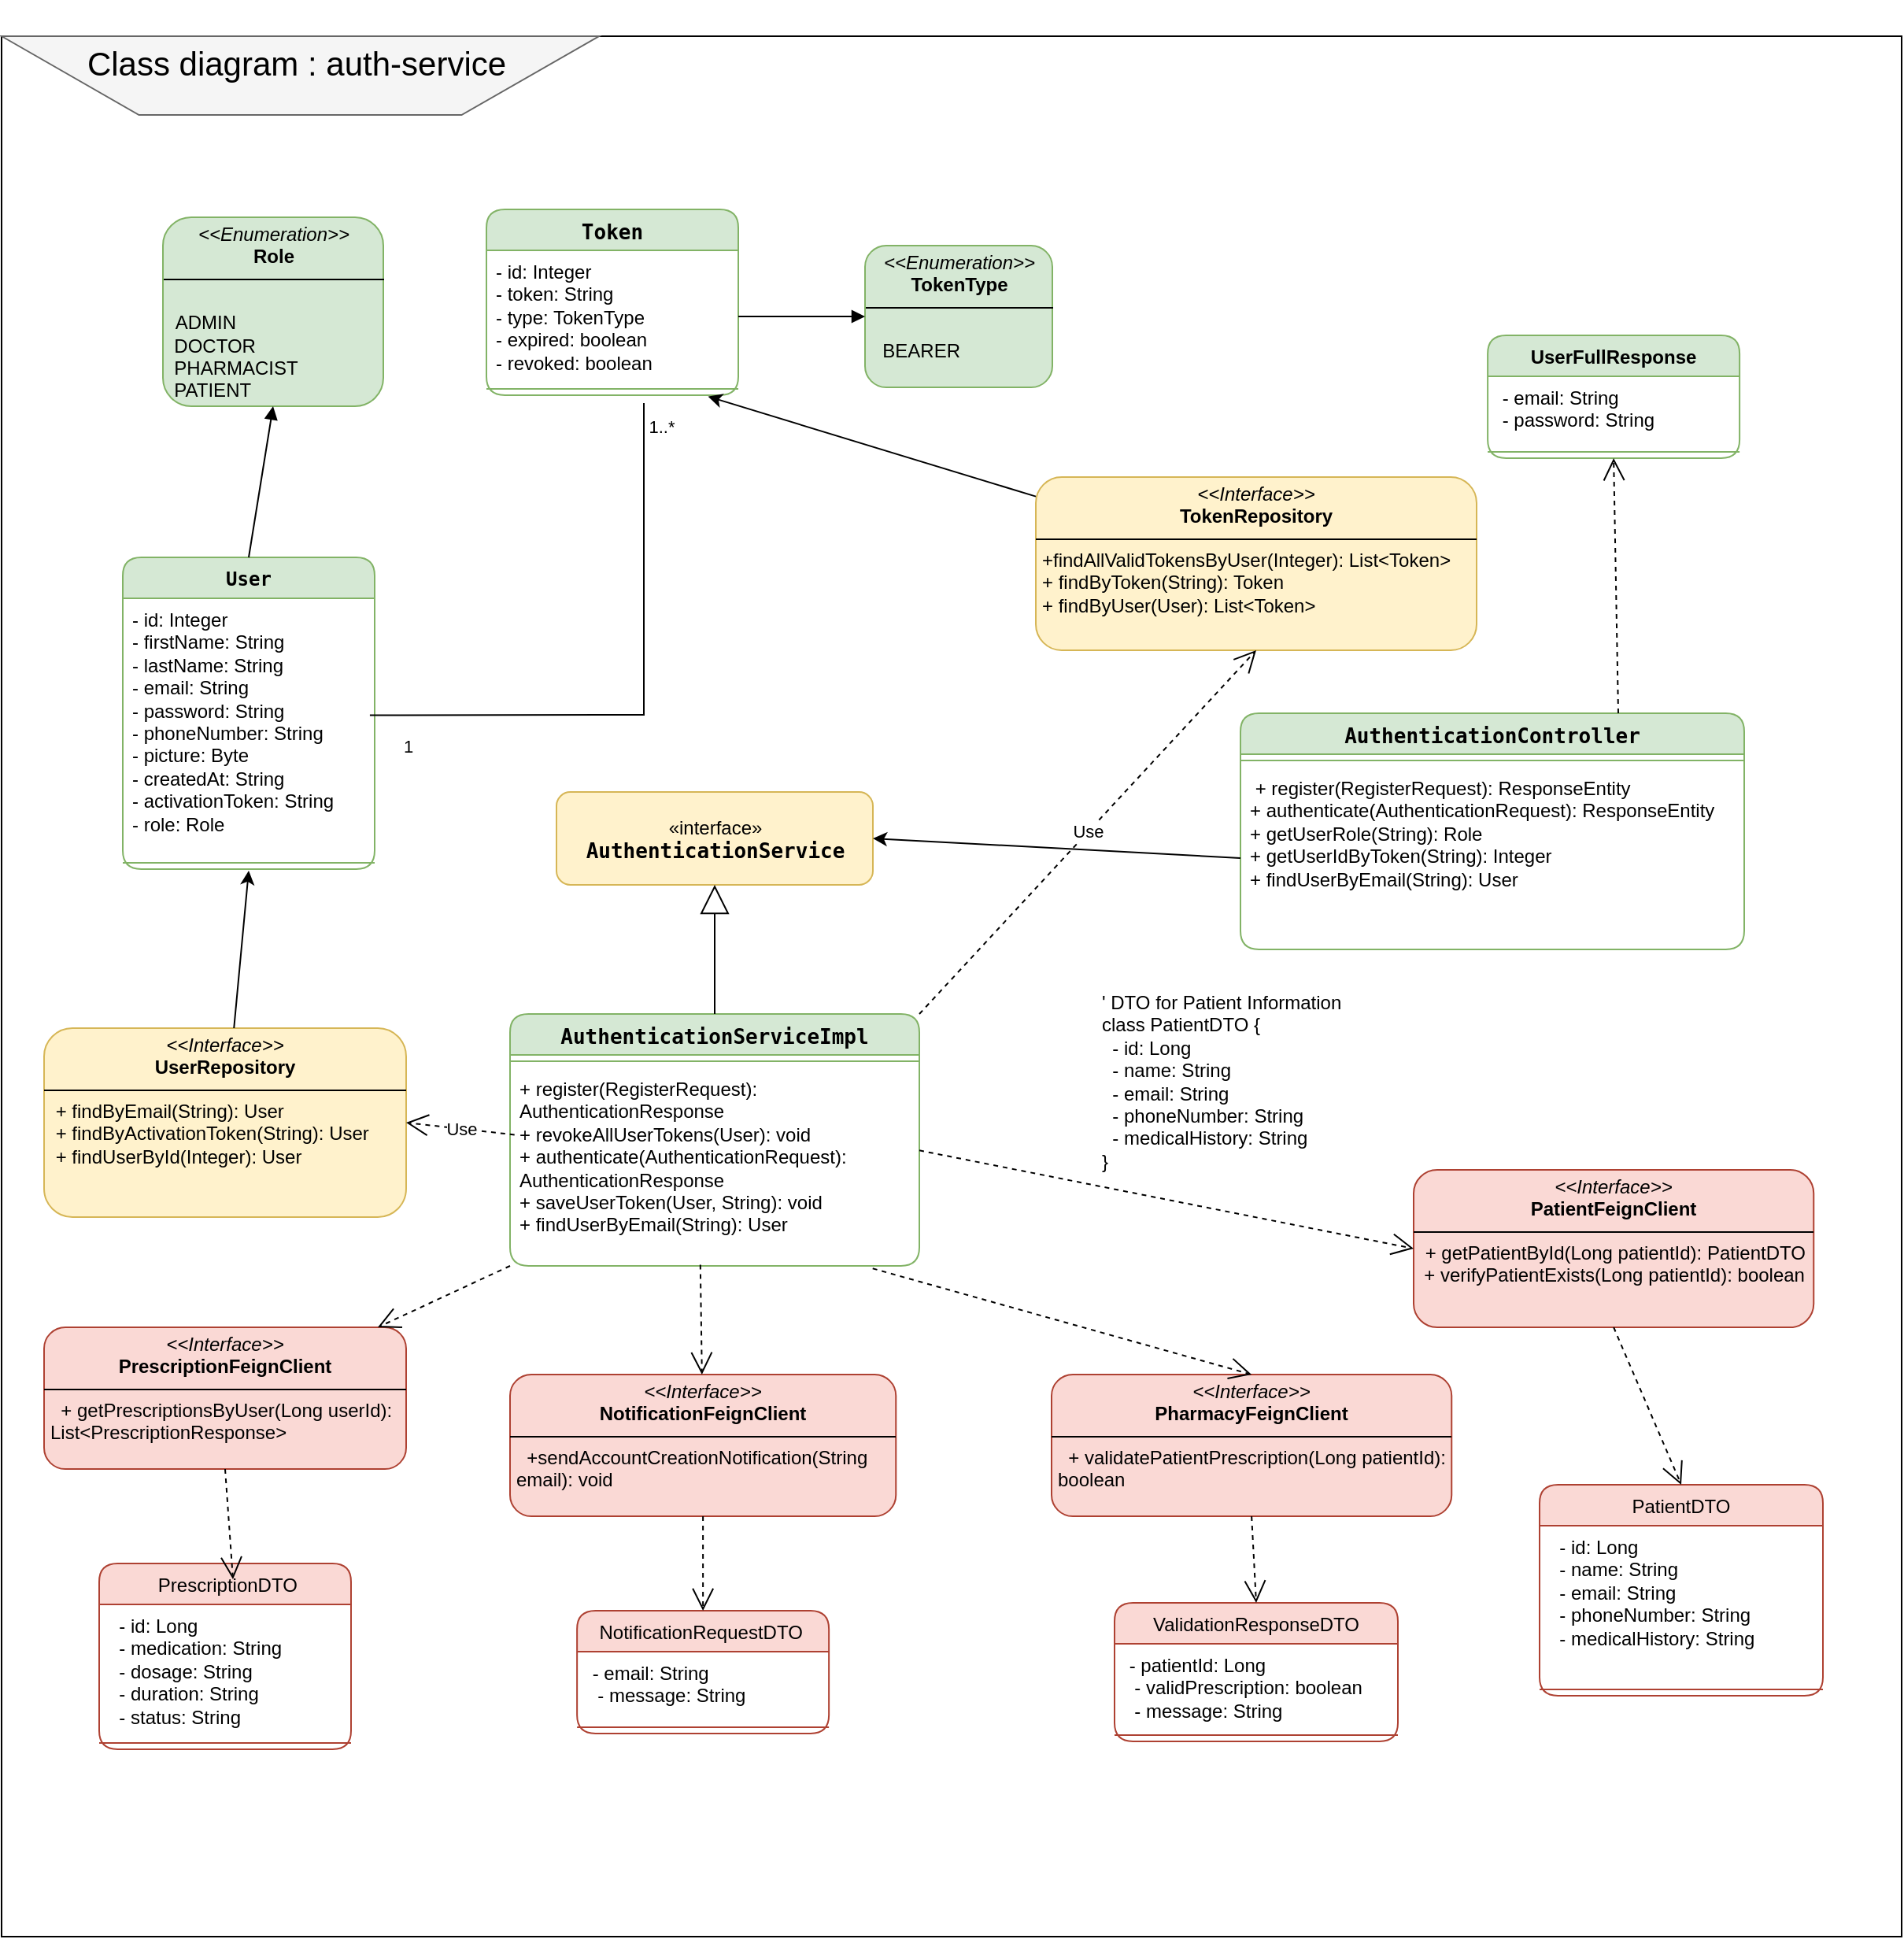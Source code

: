 <mxfile version="26.1.0">
  <diagram id="C5RBs43oDa-KdzZeNtuy" name="Page-1">
    <mxGraphModel dx="1612" dy="803" grid="1" gridSize="10" guides="1" tooltips="1" connect="1" arrows="1" fold="1" page="0" pageScale="1" pageWidth="827" pageHeight="1169" math="0" shadow="0">
      <root>
        <mxCell id="WIyWlLk6GJQsqaUBKTNV-0" />
        <mxCell id="WIyWlLk6GJQsqaUBKTNV-1" parent="WIyWlLk6GJQsqaUBKTNV-0" />
        <mxCell id="Zau8Gw6IWbLaPKP8eXfR-40" value="" style="whiteSpace=wrap;html=1;aspect=fixed;" vertex="1" parent="WIyWlLk6GJQsqaUBKTNV-1">
          <mxGeometry x="153" y="390" width="1207" height="1207" as="geometry" />
        </mxCell>
        <mxCell id="Zau8Gw6IWbLaPKP8eXfR-0" value="&lt;span style=&quot;font-family: monospace; text-align: left;&quot;&gt;User&lt;/span&gt;" style="swimlane;fontStyle=1;align=center;verticalAlign=top;childLayout=stackLayout;horizontal=1;startSize=26;horizontalStack=0;resizeParent=1;resizeParentMax=0;resizeLast=0;collapsible=1;marginBottom=0;whiteSpace=wrap;html=1;fillColor=#d5e8d4;strokeColor=#82b366;rounded=1;" vertex="1" parent="WIyWlLk6GJQsqaUBKTNV-1">
          <mxGeometry x="230" y="721" width="160" height="198" as="geometry">
            <mxRectangle x="100" y="110" width="70" height="30" as="alternateBounds" />
          </mxGeometry>
        </mxCell>
        <mxCell id="Zau8Gw6IWbLaPKP8eXfR-1" value="- id: Integer&lt;br/&gt;  - firstName: String&lt;br/&gt;  - lastName: String&lt;br/&gt;  - email: String&lt;br/&gt;  - password: String&lt;br/&gt;  - phoneNumber: String&lt;br/&gt;  - picture: Byte&lt;br/&gt;  - createdAt: String&lt;br/&gt;  - activationToken: String&lt;br/&gt;  - role: Role" style="text;strokeColor=none;fillColor=none;align=left;verticalAlign=top;spacingLeft=4;spacingRight=4;overflow=hidden;rotatable=0;points=[[0,0.5],[1,0.5]];portConstraint=eastwest;whiteSpace=wrap;html=1;rounded=1;" vertex="1" parent="Zau8Gw6IWbLaPKP8eXfR-0">
          <mxGeometry y="26" width="160" height="164" as="geometry" />
        </mxCell>
        <mxCell id="Zau8Gw6IWbLaPKP8eXfR-2" value="" style="line;strokeWidth=1;fillColor=none;align=left;verticalAlign=middle;spacingTop=-1;spacingLeft=3;spacingRight=3;rotatable=0;labelPosition=right;points=[];portConstraint=eastwest;strokeColor=inherit;rounded=1;" vertex="1" parent="Zau8Gw6IWbLaPKP8eXfR-0">
          <mxGeometry y="190" width="160" height="8" as="geometry" />
        </mxCell>
        <mxCell id="Zau8Gw6IWbLaPKP8eXfR-3" value="&lt;span style=&quot;font-family: monospace; font-size: medium; text-align: left;&quot;&gt;AuthenticationServiceImpl&lt;/span&gt;" style="swimlane;fontStyle=1;align=center;verticalAlign=top;childLayout=stackLayout;horizontal=1;startSize=26;horizontalStack=0;resizeParent=1;resizeParentMax=0;resizeLast=0;collapsible=1;marginBottom=0;whiteSpace=wrap;html=1;rounded=1;fillColor=#d5e8d4;strokeColor=#82b366;" vertex="1" parent="WIyWlLk6GJQsqaUBKTNV-1">
          <mxGeometry x="476" y="1011" width="260" height="160" as="geometry" />
        </mxCell>
        <mxCell id="Zau8Gw6IWbLaPKP8eXfR-4" value="" style="line;strokeWidth=1;fillColor=none;align=left;verticalAlign=middle;spacingTop=-1;spacingLeft=3;spacingRight=3;rotatable=0;labelPosition=right;points=[];portConstraint=eastwest;strokeColor=inherit;rounded=1;" vertex="1" parent="Zau8Gw6IWbLaPKP8eXfR-3">
          <mxGeometry y="26" width="260" height="8" as="geometry" />
        </mxCell>
        <mxCell id="Zau8Gw6IWbLaPKP8eXfR-5" value="+ register(RegisterRequest): AuthenticationResponse&lt;br/&gt;  + revokeAllUserTokens(User): void&lt;br/&gt;  + authenticate(AuthenticationRequest): AuthenticationResponse&lt;br/&gt;  + saveUserToken(User, String): void&lt;br/&gt;  + findUserByEmail(String): User" style="text;strokeColor=none;fillColor=none;align=left;verticalAlign=top;spacingLeft=4;spacingRight=4;overflow=hidden;rotatable=0;points=[[0,0.5],[1,0.5]];portConstraint=eastwest;whiteSpace=wrap;html=1;rounded=1;" vertex="1" parent="Zau8Gw6IWbLaPKP8eXfR-3">
          <mxGeometry y="34" width="260" height="126" as="geometry" />
        </mxCell>
        <mxCell id="Zau8Gw6IWbLaPKP8eXfR-6" value="&lt;span style=&quot;font-family: monospace; font-size: medium; text-align: left;&quot;&gt;Token&lt;/span&gt;" style="swimlane;fontStyle=1;align=center;verticalAlign=top;childLayout=stackLayout;horizontal=1;startSize=26;horizontalStack=0;resizeParent=1;resizeParentMax=0;resizeLast=0;collapsible=1;marginBottom=0;whiteSpace=wrap;html=1;fillColor=#d5e8d4;strokeColor=#82b366;rounded=1;" vertex="1" parent="WIyWlLk6GJQsqaUBKTNV-1">
          <mxGeometry x="461" y="500" width="160" height="118" as="geometry">
            <mxRectangle x="340" y="150" width="80" height="30" as="alternateBounds" />
          </mxGeometry>
        </mxCell>
        <mxCell id="Zau8Gw6IWbLaPKP8eXfR-7" value="- id: Integer&lt;br&gt;  - token: String&lt;br&gt;  - type: TokenType&lt;br&gt;  - expired: boolean&lt;div&gt;- revoked: boolean&amp;nbsp;&lt;/div&gt;" style="text;strokeColor=none;fillColor=none;align=left;verticalAlign=top;spacingLeft=4;spacingRight=4;overflow=hidden;rotatable=0;points=[[0,0.5],[1,0.5]];portConstraint=eastwest;whiteSpace=wrap;html=1;rounded=1;" vertex="1" parent="Zau8Gw6IWbLaPKP8eXfR-6">
          <mxGeometry y="26" width="160" height="84" as="geometry" />
        </mxCell>
        <mxCell id="Zau8Gw6IWbLaPKP8eXfR-8" value="" style="line;strokeWidth=1;fillColor=none;align=left;verticalAlign=middle;spacingTop=-1;spacingLeft=3;spacingRight=3;rotatable=0;labelPosition=right;points=[];portConstraint=eastwest;strokeColor=inherit;rounded=1;" vertex="1" parent="Zau8Gw6IWbLaPKP8eXfR-6">
          <mxGeometry y="110" width="160" height="8" as="geometry" />
        </mxCell>
        <mxCell id="Zau8Gw6IWbLaPKP8eXfR-9" value="&lt;span style=&quot;font-family: monospace; font-size: medium; text-align: left;&quot;&gt;AuthenticationController&lt;/span&gt;" style="swimlane;fontStyle=1;align=center;verticalAlign=top;childLayout=stackLayout;horizontal=1;startSize=26;horizontalStack=0;resizeParent=1;resizeParentMax=0;resizeLast=0;collapsible=1;marginBottom=0;whiteSpace=wrap;html=1;rounded=1;fillColor=#d5e8d4;strokeColor=#82b366;" vertex="1" parent="WIyWlLk6GJQsqaUBKTNV-1">
          <mxGeometry x="940" y="820" width="320" height="150" as="geometry" />
        </mxCell>
        <mxCell id="Zau8Gw6IWbLaPKP8eXfR-10" value="" style="line;strokeWidth=1;fillColor=none;align=left;verticalAlign=middle;spacingTop=-1;spacingLeft=3;spacingRight=3;rotatable=0;labelPosition=right;points=[];portConstraint=eastwest;strokeColor=inherit;rounded=1;" vertex="1" parent="Zau8Gw6IWbLaPKP8eXfR-9">
          <mxGeometry y="26" width="320" height="8" as="geometry" />
        </mxCell>
        <mxCell id="Zau8Gw6IWbLaPKP8eXfR-11" value="&amp;nbsp;+ register(RegisterRequest): ResponseEntity&lt;br&gt;  + authenticate(AuthenticationRequest): ResponseEntity&lt;br&gt;  + getUserRole(String): Role&lt;br&gt;  + getUserIdByToken(String): Integer&lt;br&gt;  + findUserByEmail(String): User&lt;div&gt;&lt;br/&gt;&lt;/div&gt;" style="text;strokeColor=none;fillColor=none;align=left;verticalAlign=top;spacingLeft=4;spacingRight=4;overflow=hidden;rotatable=0;points=[[0,0.5],[1,0.5]];portConstraint=eastwest;whiteSpace=wrap;html=1;rounded=1;" vertex="1" parent="Zau8Gw6IWbLaPKP8eXfR-9">
          <mxGeometry y="34" width="320" height="116" as="geometry" />
        </mxCell>
        <mxCell id="Zau8Gw6IWbLaPKP8eXfR-12" value="UserFullResponse" style="swimlane;fontStyle=1;align=center;verticalAlign=top;childLayout=stackLayout;horizontal=1;startSize=26;horizontalStack=0;resizeParent=1;resizeParentMax=0;resizeLast=0;collapsible=1;marginBottom=0;whiteSpace=wrap;html=1;fillColor=#d5e8d4;strokeColor=#82b366;rounded=1;" vertex="1" parent="WIyWlLk6GJQsqaUBKTNV-1">
          <mxGeometry x="1097.06" y="580" width="160" height="78" as="geometry" />
        </mxCell>
        <mxCell id="Zau8Gw6IWbLaPKP8eXfR-13" value="&amp;nbsp;- email: String&lt;div&gt;&amp;nbsp;- password: String&lt;/div&gt;" style="text;align=left;verticalAlign=top;spacingLeft=4;spacingRight=4;overflow=hidden;rotatable=0;points=[[0,0.5],[1,0.5]];portConstraint=eastwest;whiteSpace=wrap;html=1;rounded=1;" vertex="1" parent="Zau8Gw6IWbLaPKP8eXfR-12">
          <mxGeometry y="26" width="160" height="44" as="geometry" />
        </mxCell>
        <mxCell id="Zau8Gw6IWbLaPKP8eXfR-14" value="" style="line;strokeWidth=1;fillColor=none;align=left;verticalAlign=middle;spacingTop=-1;spacingLeft=3;spacingRight=3;rotatable=0;labelPosition=right;points=[];portConstraint=eastwest;strokeColor=inherit;rounded=1;" vertex="1" parent="Zau8Gw6IWbLaPKP8eXfR-12">
          <mxGeometry y="70" width="160" height="8" as="geometry" />
        </mxCell>
        <mxCell id="Zau8Gw6IWbLaPKP8eXfR-15" value="&lt;p style=&quot;margin:0px;margin-top:4px;text-align:center;&quot;&gt;&lt;i&gt;&amp;lt;&amp;lt;Enumeration&amp;gt;&amp;gt;&lt;/i&gt;&lt;br&gt;&lt;b&gt;TokenType&lt;/b&gt;&lt;/p&gt;&lt;hr size=&quot;1&quot; style=&quot;border-style:solid;&quot;&gt;&lt;p style=&quot;margin:0px;margin-left:4px;&quot;&gt;&lt;br&gt;&lt;/p&gt;&lt;p style=&quot;margin:0px;margin-left:4px;&quot;&gt;&amp;nbsp; BEARER&lt;/p&gt;" style="verticalAlign=top;align=left;overflow=fill;html=1;whiteSpace=wrap;fillColor=#d5e8d4;strokeColor=#82b366;rounded=1;" vertex="1" parent="WIyWlLk6GJQsqaUBKTNV-1">
          <mxGeometry x="701.5" y="523" width="119" height="90" as="geometry" />
        </mxCell>
        <mxCell id="Zau8Gw6IWbLaPKP8eXfR-16" value="«interface»&lt;br&gt;&lt;span style=&quot;font-family: monospace; font-size: medium; font-weight: 700; text-align: left;&quot;&gt;AuthenticationService&lt;/span&gt;" style="html=1;whiteSpace=wrap;fillColor=#fff2cc;strokeColor=#d6b656;rounded=1;" vertex="1" parent="WIyWlLk6GJQsqaUBKTNV-1">
          <mxGeometry x="505.5" y="870" width="201" height="59" as="geometry" />
        </mxCell>
        <mxCell id="Zau8Gw6IWbLaPKP8eXfR-17" value="&lt;p style=&quot;margin:0px;margin-top:4px;text-align:center;&quot;&gt;&lt;i&gt;&amp;lt;&amp;lt;Enumeration&amp;gt;&amp;gt;&lt;/i&gt;&lt;br&gt;&lt;b&gt;Role&lt;/b&gt;&lt;/p&gt;&lt;hr size=&quot;1&quot; style=&quot;border-style:solid;&quot;&gt;&lt;p style=&quot;margin:0px;margin-left:4px;&quot;&gt;&lt;br&gt;&lt;/p&gt;&lt;p style=&quot;margin:0px;margin-left:4px;&quot;&gt;&amp;nbsp;ADMIN&lt;span style=&quot;background-color: transparent; color: light-dark(rgb(0, 0, 0), rgb(255, 255, 255));&quot;&gt;&amp;nbsp;&lt;/span&gt;&lt;/p&gt;&lt;div&gt;&amp;nbsp; DOCTOR&lt;/div&gt;&lt;div&gt;&amp;nbsp; PHARMACIST&lt;/div&gt;&lt;div&gt;&amp;nbsp; PATIENT&lt;/div&gt;" style="verticalAlign=top;align=left;overflow=fill;html=1;whiteSpace=wrap;fillColor=#d5e8d4;strokeColor=#82b366;rounded=1;" vertex="1" parent="WIyWlLk6GJQsqaUBKTNV-1">
          <mxGeometry x="255.5" y="505" width="140" height="120" as="geometry" />
        </mxCell>
        <mxCell id="Zau8Gw6IWbLaPKP8eXfR-18" value="&lt;p style=&quot;margin:0px;margin-top:4px;text-align:center;&quot;&gt;&lt;i&gt;&amp;lt;&amp;lt;Interface&amp;gt;&amp;gt;&lt;/i&gt;&lt;br&gt;&lt;b&gt;UserRepository&lt;/b&gt;&lt;/p&gt;&lt;hr size=&quot;1&quot; style=&quot;border-style:solid;&quot;&gt;&lt;p style=&quot;margin:0px;margin-left:4px;&quot;&gt;&lt;span style=&quot;background-color: transparent; color: light-dark(rgb(0, 0, 0), rgb(255, 255, 255));&quot;&gt;&amp;nbsp;+ findByEmail(String): User&lt;/span&gt;&lt;/p&gt;&lt;p style=&quot;margin:0px;margin-left:4px;&quot;&gt;&amp;nbsp;+ findByActivationToken(String): User&lt;br&gt;&amp;nbsp;+ findUserById(Integer): User&lt;/p&gt;" style="verticalAlign=top;align=left;overflow=fill;html=1;whiteSpace=wrap;fillColor=#fff2cc;strokeColor=#d6b656;rounded=1;" vertex="1" parent="WIyWlLk6GJQsqaUBKTNV-1">
          <mxGeometry x="180" y="1020" width="230" height="120" as="geometry" />
        </mxCell>
        <mxCell id="Zau8Gw6IWbLaPKP8eXfR-19" value="&lt;p style=&quot;margin:0px;margin-top:4px;text-align:center;&quot;&gt;&lt;i&gt;&amp;lt;&amp;lt;Interface&amp;gt;&amp;gt;&lt;/i&gt;&lt;br&gt;&lt;b&gt;TokenRepository&lt;/b&gt;&lt;/p&gt;&lt;hr size=&quot;1&quot; style=&quot;border-style:solid;&quot;&gt;&lt;p style=&quot;margin:0px;margin-left:4px;&quot;&gt;&lt;span style=&quot;background-color: transparent; color: light-dark(rgb(0, 0, 0), rgb(255, 255, 255));&quot;&gt;+findAllValidTokensByUser(Integer): List&amp;lt;Token&amp;gt;&lt;/span&gt;&lt;/p&gt;&lt;p style=&quot;margin:0px;margin-left:4px;&quot;&gt;+ findByToken(String): Token&lt;br&gt;+ findByUser(User): List&amp;lt;Token&amp;gt;&lt;/p&gt;" style="verticalAlign=top;align=left;overflow=fill;html=1;whiteSpace=wrap;fillColor=#fff2cc;strokeColor=#d6b656;rounded=1;" vertex="1" parent="WIyWlLk6GJQsqaUBKTNV-1">
          <mxGeometry x="810" y="670" width="280" height="110" as="geometry" />
        </mxCell>
        <mxCell id="Zau8Gw6IWbLaPKP8eXfR-20" value="" style="html=1;verticalAlign=bottom;endArrow=block;curved=0;rounded=0;exitX=0.5;exitY=0;exitDx=0;exitDy=0;entryX=0.5;entryY=1;entryDx=0;entryDy=0;" edge="1" parent="WIyWlLk6GJQsqaUBKTNV-1" source="Zau8Gw6IWbLaPKP8eXfR-0" target="Zau8Gw6IWbLaPKP8eXfR-17">
          <mxGeometry width="80" relative="1" as="geometry">
            <mxPoint x="231" y="791" as="sourcePoint" />
            <mxPoint x="141" y="637" as="targetPoint" />
            <Array as="points" />
          </mxGeometry>
        </mxCell>
        <mxCell id="Zau8Gw6IWbLaPKP8eXfR-21" value="" style="endArrow=none;html=1;rounded=0;exitX=0.981;exitY=0.453;exitDx=0;exitDy=0;exitPerimeter=0;entryX=0.5;entryY=1;entryDx=0;entryDy=0;" edge="1" parent="WIyWlLk6GJQsqaUBKTNV-1" source="Zau8Gw6IWbLaPKP8eXfR-1">
          <mxGeometry width="50" height="50" relative="1" as="geometry">
            <mxPoint x="721" y="731" as="sourcePoint" />
            <mxPoint x="561" y="623.0" as="targetPoint" />
            <Array as="points">
              <mxPoint x="561" y="821" />
            </Array>
          </mxGeometry>
        </mxCell>
        <mxCell id="Zau8Gw6IWbLaPKP8eXfR-22" value="1" style="edgeLabel;html=1;align=center;verticalAlign=middle;resizable=0;points=[];" vertex="1" connectable="0" parent="Zau8Gw6IWbLaPKP8eXfR-21">
          <mxGeometry x="-0.242" y="1" relative="1" as="geometry">
            <mxPoint x="-117" y="21" as="offset" />
          </mxGeometry>
        </mxCell>
        <mxCell id="Zau8Gw6IWbLaPKP8eXfR-23" value="1..*" style="edgeLabel;html=1;align=center;verticalAlign=middle;resizable=0;points=[];" vertex="1" connectable="0" parent="Zau8Gw6IWbLaPKP8eXfR-21">
          <mxGeometry x="0.891" y="3" relative="1" as="geometry">
            <mxPoint x="14" y="-5" as="offset" />
          </mxGeometry>
        </mxCell>
        <mxCell id="Zau8Gw6IWbLaPKP8eXfR-24" value="" style="html=1;verticalAlign=bottom;endArrow=block;curved=0;rounded=0;entryX=0;entryY=0.5;entryDx=0;entryDy=0;exitX=1;exitY=0.5;exitDx=0;exitDy=0;" edge="1" parent="WIyWlLk6GJQsqaUBKTNV-1" source="Zau8Gw6IWbLaPKP8eXfR-7" target="Zau8Gw6IWbLaPKP8eXfR-15">
          <mxGeometry width="80" relative="1" as="geometry">
            <mxPoint x="701" y="661" as="sourcePoint" />
            <mxPoint x="525" y="623" as="targetPoint" />
            <Array as="points" />
          </mxGeometry>
        </mxCell>
        <mxCell id="Zau8Gw6IWbLaPKP8eXfR-27" value="" style="endArrow=block;endSize=16;endFill=0;html=1;rounded=0;exitX=0.5;exitY=0;exitDx=0;exitDy=0;entryX=0.5;entryY=1;entryDx=0;entryDy=0;" edge="1" parent="WIyWlLk6GJQsqaUBKTNV-1" target="Zau8Gw6IWbLaPKP8eXfR-16" source="Zau8Gw6IWbLaPKP8eXfR-3">
          <mxGeometry width="160" relative="1" as="geometry">
            <mxPoint x="601" y="1010" as="sourcePoint" />
            <mxPoint x="606" y="941" as="targetPoint" />
          </mxGeometry>
        </mxCell>
        <mxCell id="Zau8Gw6IWbLaPKP8eXfR-38" value="" style="verticalLabelPosition=middle;verticalAlign=middle;html=1;shape=trapezoid;perimeter=trapezoidPerimeter;whiteSpace=wrap;size=0.23;arcSize=10;flipV=1;labelPosition=center;align=center;fillColor=#f5f5f5;fontColor=#333333;strokeColor=#666666;" vertex="1" parent="WIyWlLk6GJQsqaUBKTNV-1">
          <mxGeometry x="153" y="390" width="379.5" height="50" as="geometry" />
        </mxCell>
        <mxCell id="Zau8Gw6IWbLaPKP8eXfR-35" value="&lt;h1 style=&quot;text-align: left; margin-top: 0px;&quot;&gt;&lt;span style=&quot;background-color: transparent; color: light-dark(rgb(0, 0, 0), rgb(255, 255, 255)); font-weight: normal;&quot;&gt;&lt;font style=&quot;font-size: 21px;&quot;&gt;Class diagram : auth-service&lt;/font&gt;&lt;/span&gt;&lt;/h1&gt;" style="text;html=1;align=center;verticalAlign=middle;whiteSpace=wrap;rounded=0;fontStyle=1" vertex="1" parent="WIyWlLk6GJQsqaUBKTNV-1">
          <mxGeometry x="153" y="367.5" width="374.5" height="95" as="geometry" />
        </mxCell>
        <mxCell id="Zau8Gw6IWbLaPKP8eXfR-41" value="&lt;p style=&quot;margin:0px;margin-top:4px;text-align:center;&quot;&gt;&lt;i&gt;&amp;lt;&amp;lt;Interface&amp;gt;&amp;gt;&lt;/i&gt;&lt;br&gt;&lt;b&gt;PharmacyFeignClient&lt;/b&gt;&lt;/p&gt;&lt;hr size=&quot;1&quot; style=&quot;border-style:solid;&quot;&gt;&lt;p style=&quot;margin:0px;margin-left:4px;&quot;&gt;&amp;nbsp; + validatePatientPrescription(Long patientId): boolean&lt;br style=&quot;padding: 0px; margin: 0px;&quot;&gt;&lt;br&gt;&lt;/p&gt;" style="verticalAlign=top;align=left;overflow=fill;html=1;whiteSpace=wrap;fillColor=#fad9d5;strokeColor=#ae4132;rounded=1;" vertex="1" parent="WIyWlLk6GJQsqaUBKTNV-1">
          <mxGeometry x="820" y="1240" width="254.13" height="90" as="geometry" />
        </mxCell>
        <mxCell id="Zau8Gw6IWbLaPKP8eXfR-42" value="&lt;p style=&quot;margin:0px;margin-top:4px;text-align:center;&quot;&gt;&lt;i&gt;&amp;lt;&amp;lt;Interface&amp;gt;&amp;gt;&lt;/i&gt;&lt;br&gt;&lt;b&gt;NotificationFeignClient&lt;/b&gt;&lt;/p&gt;&lt;hr size=&quot;1&quot; style=&quot;border-style:solid;&quot;&gt;&lt;p style=&quot;margin:0px;margin-left:4px;&quot;&gt;&lt;span style=&quot;background-color: transparent; color: light-dark(rgb(0, 0, 0), rgb(255, 255, 255));&quot;&gt;&amp;nbsp;&lt;/span&gt;&lt;span style=&quot;background-color: transparent; color: light-dark(rgb(0, 0, 0), rgb(255, 255, 255));&quot;&gt;&amp;nbsp;+sendAccountCreationNotification(String email): void&lt;/span&gt;&lt;/p&gt;" style="verticalAlign=top;align=left;overflow=fill;html=1;whiteSpace=wrap;fillColor=#fad9d5;strokeColor=#ae4132;rounded=1;" vertex="1" parent="WIyWlLk6GJQsqaUBKTNV-1">
          <mxGeometry x="476" y="1240" width="245.13" height="90" as="geometry" />
        </mxCell>
        <mxCell id="Zau8Gw6IWbLaPKP8eXfR-43" value="&lt;p style=&quot;margin:0px;margin-top:4px;text-align:center;&quot;&gt;&lt;i&gt;&amp;lt;&amp;lt;Interface&amp;gt;&amp;gt;&lt;/i&gt;&lt;br&gt;&lt;b&gt;PrescriptionFeignClient&lt;/b&gt;&lt;/p&gt;&lt;hr size=&quot;1&quot; style=&quot;border-style:solid;&quot;&gt;&lt;p style=&quot;margin:0px;margin-left:4px;&quot;&gt;&amp;nbsp; + getPrescriptionsByUser(Long userId): List&amp;lt;PrescriptionResponse&amp;gt;&lt;br style=&quot;padding: 0px; margin: 0px;&quot;&gt;&lt;/p&gt;" style="verticalAlign=top;align=left;overflow=fill;html=1;whiteSpace=wrap;fillColor=#fad9d5;rounded=1;strokeColor=#ae4132;" vertex="1" parent="WIyWlLk6GJQsqaUBKTNV-1">
          <mxGeometry x="180" y="1210" width="230" height="90" as="geometry" />
        </mxCell>
        <mxCell id="Zau8Gw6IWbLaPKP8eXfR-54" value="&lt;span style=&quot;font-weight: 400;&quot;&gt;NotificationRequestDTO&amp;nbsp;&lt;/span&gt;" style="swimlane;fontStyle=1;align=center;verticalAlign=top;childLayout=stackLayout;horizontal=1;startSize=26;horizontalStack=0;resizeParent=1;resizeParentMax=0;resizeLast=0;collapsible=1;marginBottom=0;whiteSpace=wrap;html=1;fillColor=#fad9d5;strokeColor=#ae4132;rounded=1;" vertex="1" parent="WIyWlLk6GJQsqaUBKTNV-1">
          <mxGeometry x="518.57" y="1390" width="160" height="78" as="geometry">
            <mxRectangle x="340" y="150" width="80" height="30" as="alternateBounds" />
          </mxGeometry>
        </mxCell>
        <mxCell id="Zau8Gw6IWbLaPKP8eXfR-55" value="&lt;span style=&quot;color: rgb(0, 0, 0); text-align: center; background-color: rgb(255, 255, 255); float: none; display: inline !important;&quot;&gt;&amp;nbsp;- email: String&lt;/span&gt;&lt;br style=&quot;color: rgb(0, 0, 0); text-align: center; background-color: rgb(255, 255, 255);&quot;&gt;&lt;span style=&quot;color: rgb(0, 0, 0); text-align: center; background-color: rgb(255, 255, 255); float: none; display: inline !important;&quot;&gt;&amp;nbsp; - message: String&lt;/span&gt;" style="text;strokeColor=none;fillColor=none;align=left;verticalAlign=top;spacingLeft=4;spacingRight=4;overflow=hidden;rotatable=0;points=[[0,0.5],[1,0.5]];portConstraint=eastwest;whiteSpace=wrap;html=1;rounded=1;" vertex="1" parent="Zau8Gw6IWbLaPKP8eXfR-54">
          <mxGeometry y="26" width="160" height="44" as="geometry" />
        </mxCell>
        <mxCell id="Zau8Gw6IWbLaPKP8eXfR-56" value="" style="line;strokeWidth=1;fillColor=none;align=left;verticalAlign=middle;spacingTop=-1;spacingLeft=3;spacingRight=3;rotatable=0;labelPosition=right;points=[];portConstraint=eastwest;strokeColor=inherit;rounded=1;" vertex="1" parent="Zau8Gw6IWbLaPKP8eXfR-54">
          <mxGeometry y="70" width="160" height="8" as="geometry" />
        </mxCell>
        <mxCell id="Zau8Gw6IWbLaPKP8eXfR-57" value="&lt;span style=&quot;font-weight: 400;&quot;&gt;ValidationResponseDTO&lt;/span&gt;" style="swimlane;fontStyle=1;align=center;verticalAlign=top;childLayout=stackLayout;horizontal=1;startSize=26;horizontalStack=0;resizeParent=1;resizeParentMax=0;resizeLast=0;collapsible=1;marginBottom=0;whiteSpace=wrap;html=1;fillColor=#fad9d5;strokeColor=#ae4132;rounded=1;" vertex="1" parent="WIyWlLk6GJQsqaUBKTNV-1">
          <mxGeometry x="860" y="1385" width="180" height="88" as="geometry">
            <mxRectangle x="340" y="150" width="80" height="30" as="alternateBounds" />
          </mxGeometry>
        </mxCell>
        <mxCell id="Zau8Gw6IWbLaPKP8eXfR-58" value="&lt;span style=&quot;color: rgb(0, 0, 0); text-align: center; background-color: rgb(255, 255, 255); float: none; display: inline !important;&quot;&gt;&amp;nbsp;- patientId: Long&lt;/span&gt;&lt;br style=&quot;color: rgb(0, 0, 0); text-align: center; background-color: rgb(255, 255, 255);&quot;&gt;&lt;span style=&quot;color: rgb(0, 0, 0); text-align: center; background-color: rgb(255, 255, 255); float: none; display: inline !important;&quot;&gt;&amp;nbsp; - validPrescription: boolean&lt;/span&gt;&lt;br style=&quot;color: rgb(0, 0, 0); text-align: center; background-color: rgb(255, 255, 255);&quot;&gt;&lt;span style=&quot;color: rgb(0, 0, 0); text-align: center; background-color: rgb(255, 255, 255); float: none; display: inline !important;&quot;&gt;&amp;nbsp; - message: String&lt;/span&gt;" style="text;strokeColor=none;fillColor=none;align=left;verticalAlign=top;spacingLeft=4;spacingRight=4;overflow=hidden;rotatable=0;points=[[0,0.5],[1,0.5]];portConstraint=eastwest;whiteSpace=wrap;html=1;rounded=1;" vertex="1" parent="Zau8Gw6IWbLaPKP8eXfR-57">
          <mxGeometry y="26" width="180" height="54" as="geometry" />
        </mxCell>
        <mxCell id="Zau8Gw6IWbLaPKP8eXfR-59" value="" style="line;strokeWidth=1;fillColor=none;align=left;verticalAlign=middle;spacingTop=-1;spacingLeft=3;spacingRight=3;rotatable=0;labelPosition=right;points=[];portConstraint=eastwest;strokeColor=inherit;rounded=1;" vertex="1" parent="Zau8Gw6IWbLaPKP8eXfR-57">
          <mxGeometry y="80" width="180" height="8" as="geometry" />
        </mxCell>
        <mxCell id="Zau8Gw6IWbLaPKP8eXfR-60" value="&lt;span style=&quot;font-weight: 400;&quot;&gt;&amp;nbsp;PrescriptionDTO&lt;/span&gt;" style="swimlane;fontStyle=1;align=center;verticalAlign=top;childLayout=stackLayout;horizontal=1;startSize=26;horizontalStack=0;resizeParent=1;resizeParentMax=0;resizeLast=0;collapsible=1;marginBottom=0;whiteSpace=wrap;html=1;fillColor=#fad9d5;strokeColor=#ae4132;rounded=1;" vertex="1" parent="WIyWlLk6GJQsqaUBKTNV-1">
          <mxGeometry x="215" y="1360" width="160" height="118" as="geometry">
            <mxRectangle x="340" y="150" width="80" height="30" as="alternateBounds" />
          </mxGeometry>
        </mxCell>
        <mxCell id="Zau8Gw6IWbLaPKP8eXfR-61" value="&lt;span style=&quot;color: rgb(0, 0, 0); text-align: center; background-color: rgb(255, 255, 255); float: none; display: inline !important;&quot;&gt;&amp;nbsp; - id: Long&lt;/span&gt;&lt;br style=&quot;color: rgb(0, 0, 0); text-align: center; background-color: rgb(255, 255, 255);&quot;&gt;&lt;span style=&quot;color: rgb(0, 0, 0); text-align: center; background-color: rgb(255, 255, 255); float: none; display: inline !important;&quot;&gt;&amp;nbsp; - medication: String&lt;/span&gt;&lt;br style=&quot;color: rgb(0, 0, 0); text-align: center; background-color: rgb(255, 255, 255);&quot;&gt;&lt;span style=&quot;color: rgb(0, 0, 0); text-align: center; background-color: rgb(255, 255, 255); float: none; display: inline !important;&quot;&gt;&amp;nbsp; - dosage: String&lt;/span&gt;&lt;br style=&quot;color: rgb(0, 0, 0); text-align: center; background-color: rgb(255, 255, 255);&quot;&gt;&lt;span style=&quot;color: rgb(0, 0, 0); text-align: center; background-color: rgb(255, 255, 255); float: none; display: inline !important;&quot;&gt;&amp;nbsp; - duration: String&lt;/span&gt;&lt;br style=&quot;color: rgb(0, 0, 0); text-align: center; background-color: rgb(255, 255, 255);&quot;&gt;&lt;span style=&quot;color: rgb(0, 0, 0); text-align: center; background-color: rgb(255, 255, 255); float: none; display: inline !important;&quot;&gt;&amp;nbsp; - status: String&lt;/span&gt;" style="text;align=left;verticalAlign=top;spacingLeft=4;spacingRight=4;overflow=hidden;rotatable=0;points=[[0,0.5],[1,0.5]];portConstraint=eastwest;whiteSpace=wrap;html=1;rounded=1;" vertex="1" parent="Zau8Gw6IWbLaPKP8eXfR-60">
          <mxGeometry y="26" width="160" height="84" as="geometry" />
        </mxCell>
        <mxCell id="Zau8Gw6IWbLaPKP8eXfR-62" value="" style="line;strokeWidth=1;fillColor=none;align=left;verticalAlign=middle;spacingTop=-1;spacingLeft=3;spacingRight=3;rotatable=0;labelPosition=right;points=[];portConstraint=eastwest;strokeColor=inherit;rounded=1;" vertex="1" parent="Zau8Gw6IWbLaPKP8eXfR-60">
          <mxGeometry y="110" width="160" height="8" as="geometry" />
        </mxCell>
        <mxCell id="Zau8Gw6IWbLaPKP8eXfR-63" value="" style="endArrow=open;endSize=12;dashed=1;html=1;rounded=0;exitX=0.5;exitY=1;exitDx=0;exitDy=0;" edge="1" parent="WIyWlLk6GJQsqaUBKTNV-1" source="Zau8Gw6IWbLaPKP8eXfR-43">
          <mxGeometry width="160" relative="1" as="geometry">
            <mxPoint x="300" y="1330" as="sourcePoint" />
            <mxPoint x="300" y="1370" as="targetPoint" />
          </mxGeometry>
        </mxCell>
        <mxCell id="Zau8Gw6IWbLaPKP8eXfR-64" value="" style="endArrow=open;endSize=12;dashed=1;html=1;rounded=0;exitX=0.5;exitY=1;exitDx=0;exitDy=0;entryX=0.5;entryY=0;entryDx=0;entryDy=0;" edge="1" parent="WIyWlLk6GJQsqaUBKTNV-1" source="Zau8Gw6IWbLaPKP8eXfR-41" target="Zau8Gw6IWbLaPKP8eXfR-57">
          <mxGeometry width="160" relative="1" as="geometry">
            <mxPoint x="305" y="1250" as="sourcePoint" />
            <mxPoint x="275" y="1190" as="targetPoint" />
          </mxGeometry>
        </mxCell>
        <mxCell id="Zau8Gw6IWbLaPKP8eXfR-65" value="" style="endArrow=open;endSize=12;dashed=1;html=1;rounded=0;exitX=0.5;exitY=1;exitDx=0;exitDy=0;" edge="1" parent="WIyWlLk6GJQsqaUBKTNV-1" source="Zau8Gw6IWbLaPKP8eXfR-42" target="Zau8Gw6IWbLaPKP8eXfR-54">
          <mxGeometry width="160" relative="1" as="geometry">
            <mxPoint x="315" y="1260" as="sourcePoint" />
            <mxPoint x="285" y="1200" as="targetPoint" />
          </mxGeometry>
        </mxCell>
        <mxCell id="Zau8Gw6IWbLaPKP8eXfR-69" value="" style="endArrow=classic;html=1;rounded=0;entryX=0.88;entryY=1.106;entryDx=0;entryDy=0;entryPerimeter=0;" edge="1" parent="WIyWlLk6GJQsqaUBKTNV-1" source="Zau8Gw6IWbLaPKP8eXfR-19" target="Zau8Gw6IWbLaPKP8eXfR-8">
          <mxGeometry width="50" height="50" relative="1" as="geometry">
            <mxPoint x="750" y="979" as="sourcePoint" />
            <mxPoint x="800" y="929" as="targetPoint" />
          </mxGeometry>
        </mxCell>
        <mxCell id="Zau8Gw6IWbLaPKP8eXfR-73" value="" style="endArrow=classic;html=1;rounded=0;" edge="1" parent="WIyWlLk6GJQsqaUBKTNV-1" source="Zau8Gw6IWbLaPKP8eXfR-18">
          <mxGeometry width="50" height="50" relative="1" as="geometry">
            <mxPoint x="770" y="1070" as="sourcePoint" />
            <mxPoint x="310" y="920" as="targetPoint" />
          </mxGeometry>
        </mxCell>
        <mxCell id="Zau8Gw6IWbLaPKP8eXfR-74" value="Use" style="endArrow=open;endSize=12;dashed=1;html=1;rounded=0;exitX=1;exitY=0;exitDx=0;exitDy=0;entryX=0.5;entryY=1;entryDx=0;entryDy=0;" edge="1" parent="WIyWlLk6GJQsqaUBKTNV-1" source="Zau8Gw6IWbLaPKP8eXfR-3" target="Zau8Gw6IWbLaPKP8eXfR-19">
          <mxGeometry width="160" relative="1" as="geometry">
            <mxPoint x="720" y="1130" as="sourcePoint" />
            <mxPoint x="880" y="1130" as="targetPoint" />
          </mxGeometry>
        </mxCell>
        <mxCell id="Zau8Gw6IWbLaPKP8eXfR-75" value="Use" style="endArrow=open;endSize=12;dashed=1;html=1;rounded=0;entryX=1;entryY=0.5;entryDx=0;entryDy=0;exitX=0.011;exitY=0.339;exitDx=0;exitDy=0;exitPerimeter=0;" edge="1" parent="WIyWlLk6GJQsqaUBKTNV-1" source="Zau8Gw6IWbLaPKP8eXfR-5" target="Zau8Gw6IWbLaPKP8eXfR-18">
          <mxGeometry width="160" relative="1" as="geometry">
            <mxPoint x="720" y="1130" as="sourcePoint" />
            <mxPoint x="880" y="1130" as="targetPoint" />
          </mxGeometry>
        </mxCell>
        <mxCell id="Zau8Gw6IWbLaPKP8eXfR-76" value="" style="endArrow=classic;html=1;rounded=0;entryX=1;entryY=0.5;entryDx=0;entryDy=0;exitX=0;exitY=0.5;exitDx=0;exitDy=0;" edge="1" parent="WIyWlLk6GJQsqaUBKTNV-1" source="Zau8Gw6IWbLaPKP8eXfR-11" target="Zau8Gw6IWbLaPKP8eXfR-16">
          <mxGeometry width="50" height="50" relative="1" as="geometry">
            <mxPoint x="800" y="1110" as="sourcePoint" />
            <mxPoint x="850" y="1060" as="targetPoint" />
          </mxGeometry>
        </mxCell>
        <mxCell id="Zau8Gw6IWbLaPKP8eXfR-77" value="" style="endArrow=open;endSize=12;dashed=1;html=1;rounded=0;exitX=0.886;exitY=1.013;exitDx=0;exitDy=0;exitPerimeter=0;entryX=0.5;entryY=0;entryDx=0;entryDy=0;" edge="1" parent="WIyWlLk6GJQsqaUBKTNV-1" source="Zau8Gw6IWbLaPKP8eXfR-5" target="Zau8Gw6IWbLaPKP8eXfR-41">
          <mxGeometry width="160" relative="1" as="geometry">
            <mxPoint x="305" y="1310" as="sourcePoint" />
            <mxPoint x="310" y="1380" as="targetPoint" />
          </mxGeometry>
        </mxCell>
        <mxCell id="Zau8Gw6IWbLaPKP8eXfR-78" value="" style="endArrow=open;endSize=12;dashed=1;html=1;rounded=0;exitX=0.465;exitY=0.994;exitDx=0;exitDy=0;exitPerimeter=0;" edge="1" parent="WIyWlLk6GJQsqaUBKTNV-1" source="Zau8Gw6IWbLaPKP8eXfR-5" target="Zau8Gw6IWbLaPKP8eXfR-42">
          <mxGeometry width="160" relative="1" as="geometry">
            <mxPoint x="315" y="1320" as="sourcePoint" />
            <mxPoint x="320" y="1390" as="targetPoint" />
          </mxGeometry>
        </mxCell>
        <mxCell id="Zau8Gw6IWbLaPKP8eXfR-79" value="" style="endArrow=open;endSize=12;dashed=1;html=1;rounded=0;exitX=0;exitY=1;exitDx=0;exitDy=0;" edge="1" parent="WIyWlLk6GJQsqaUBKTNV-1" source="Zau8Gw6IWbLaPKP8eXfR-3" target="Zau8Gw6IWbLaPKP8eXfR-43">
          <mxGeometry width="160" relative="1" as="geometry">
            <mxPoint x="325" y="1330" as="sourcePoint" />
            <mxPoint x="330" y="1400" as="targetPoint" />
          </mxGeometry>
        </mxCell>
        <mxCell id="Zau8Gw6IWbLaPKP8eXfR-84" value="&lt;p style=&quot;margin:0px;margin-top:4px;text-align:center;&quot;&gt;&lt;i&gt;&amp;lt;&amp;lt;Interface&amp;gt;&amp;gt;&lt;/i&gt;&lt;br&gt;&lt;b&gt;PatientFeignClient&lt;/b&gt;&lt;/p&gt;&lt;hr size=&quot;1&quot; style=&quot;border-style:solid;&quot;&gt;&lt;p style=&quot;margin:0px;margin-left:4px;&quot;&gt;&amp;nbsp;&lt;span style=&quot;background-color: transparent; color: light-dark(rgb(0, 0, 0), rgb(255, 255, 255));&quot;&gt;+ getPatientById(Long patientId): PatientDTO&lt;/span&gt;&lt;br&gt;&lt;/p&gt;&amp;nbsp; + verifyPatientExists(Long patientId): boolean" style="verticalAlign=top;align=left;overflow=fill;html=1;whiteSpace=wrap;fillColor=#fad9d5;strokeColor=#ae4132;rounded=1;" vertex="1" parent="WIyWlLk6GJQsqaUBKTNV-1">
          <mxGeometry x="1050" y="1110" width="254.13" height="100" as="geometry" />
        </mxCell>
        <mxCell id="Zau8Gw6IWbLaPKP8eXfR-85" value="&lt;span style=&quot;font-weight: 400; text-align: left;&quot;&gt;PatientDTO&lt;/span&gt;" style="swimlane;fontStyle=1;align=center;verticalAlign=top;childLayout=stackLayout;horizontal=1;startSize=26;horizontalStack=0;resizeParent=1;resizeParentMax=0;resizeLast=0;collapsible=1;marginBottom=0;whiteSpace=wrap;html=1;fillColor=#fad9d5;strokeColor=#ae4132;rounded=1;" vertex="1" parent="WIyWlLk6GJQsqaUBKTNV-1">
          <mxGeometry x="1130" y="1310" width="180" height="134" as="geometry">
            <mxRectangle x="340" y="150" width="80" height="30" as="alternateBounds" />
          </mxGeometry>
        </mxCell>
        <mxCell id="Zau8Gw6IWbLaPKP8eXfR-86" value="&amp;nbsp; - id: Long&lt;br style=&quot;padding: 0px; margin: 0px;&quot;&gt;&amp;nbsp; - name: String&lt;br style=&quot;padding: 0px; margin: 0px;&quot;&gt;&amp;nbsp; - email: String&lt;br style=&quot;padding: 0px; margin: 0px;&quot;&gt;&amp;nbsp; - phoneNumber: String&lt;br style=&quot;padding: 0px; margin: 0px;&quot;&gt;&amp;nbsp; - medicalHistory: String" style="text;strokeColor=none;fillColor=none;align=left;verticalAlign=top;spacingLeft=4;spacingRight=4;overflow=hidden;rotatable=0;points=[[0,0.5],[1,0.5]];portConstraint=eastwest;whiteSpace=wrap;html=1;rounded=1;" vertex="1" parent="Zau8Gw6IWbLaPKP8eXfR-85">
          <mxGeometry y="26" width="180" height="100" as="geometry" />
        </mxCell>
        <mxCell id="Zau8Gw6IWbLaPKP8eXfR-87" value="" style="line;strokeWidth=1;fillColor=none;align=left;verticalAlign=middle;spacingTop=-1;spacingLeft=3;spacingRight=3;rotatable=0;labelPosition=right;points=[];portConstraint=eastwest;strokeColor=inherit;rounded=1;" vertex="1" parent="Zau8Gw6IWbLaPKP8eXfR-85">
          <mxGeometry y="126" width="180" height="8" as="geometry" />
        </mxCell>
        <mxCell id="Zau8Gw6IWbLaPKP8eXfR-88" value="" style="endArrow=open;endSize=12;dashed=1;html=1;rounded=0;exitX=1;exitY=0.418;exitDx=0;exitDy=0;exitPerimeter=0;entryX=0;entryY=0.5;entryDx=0;entryDy=0;" edge="1" parent="WIyWlLk6GJQsqaUBKTNV-1" target="Zau8Gw6IWbLaPKP8eXfR-84" source="Zau8Gw6IWbLaPKP8eXfR-5">
          <mxGeometry width="160" relative="1" as="geometry">
            <mxPoint x="830" y="1010" as="sourcePoint" />
            <mxPoint x="434" y="1217" as="targetPoint" />
          </mxGeometry>
        </mxCell>
        <mxCell id="Zau8Gw6IWbLaPKP8eXfR-89" value="" style="endArrow=open;endSize=12;dashed=1;html=1;rounded=0;exitX=0.5;exitY=1;exitDx=0;exitDy=0;entryX=0.5;entryY=0;entryDx=0;entryDy=0;" edge="1" parent="WIyWlLk6GJQsqaUBKTNV-1" source="Zau8Gw6IWbLaPKP8eXfR-84" target="Zau8Gw6IWbLaPKP8eXfR-85">
          <mxGeometry width="160" relative="1" as="geometry">
            <mxPoint x="957" y="1340" as="sourcePoint" />
            <mxPoint x="960" y="1395" as="targetPoint" />
          </mxGeometry>
        </mxCell>
        <mxCell id="Zau8Gw6IWbLaPKP8eXfR-91" value="&#39; DTO for Patient Information&#xa;class PatientDTO {&#xa;  - id: Long&#xa;  - name: String&#xa;  - email: String&#xa;  - phoneNumber: String&#xa;  - medicalHistory: String&#xa;}" style="text;whiteSpace=wrap;" vertex="1" parent="WIyWlLk6GJQsqaUBKTNV-1">
          <mxGeometry x="850" y="990" width="190" height="140" as="geometry" />
        </mxCell>
        <mxCell id="Zau8Gw6IWbLaPKP8eXfR-92" value="" style="endArrow=open;endSize=12;dashed=1;html=1;rounded=0;exitX=0.75;exitY=0;exitDx=0;exitDy=0;entryX=0.5;entryY=1;entryDx=0;entryDy=0;" edge="1" parent="WIyWlLk6GJQsqaUBKTNV-1" source="Zau8Gw6IWbLaPKP8eXfR-9" target="Zau8Gw6IWbLaPKP8eXfR-12">
          <mxGeometry width="160" relative="1" as="geometry">
            <mxPoint x="716" y="1183" as="sourcePoint" />
            <mxPoint x="957" y="1250" as="targetPoint" />
          </mxGeometry>
        </mxCell>
      </root>
    </mxGraphModel>
  </diagram>
</mxfile>
